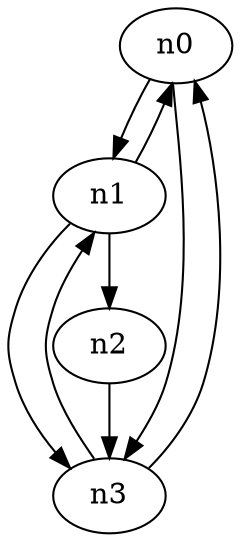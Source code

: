 digraph G {
	n0 -> n1	 [_graphml_id=e0];
	n0 -> n3	 [_graphml_id=e6];
	n1 -> n0	 [_graphml_id=e2];
	n1 -> n2	 [_graphml_id=e1];
	n1 -> n3	 [_graphml_id=e7];
	n2 -> n3	 [_graphml_id=e3];
	n3 -> n0	 [_graphml_id=e5];
	n3 -> n1	 [_graphml_id=e4];
}
